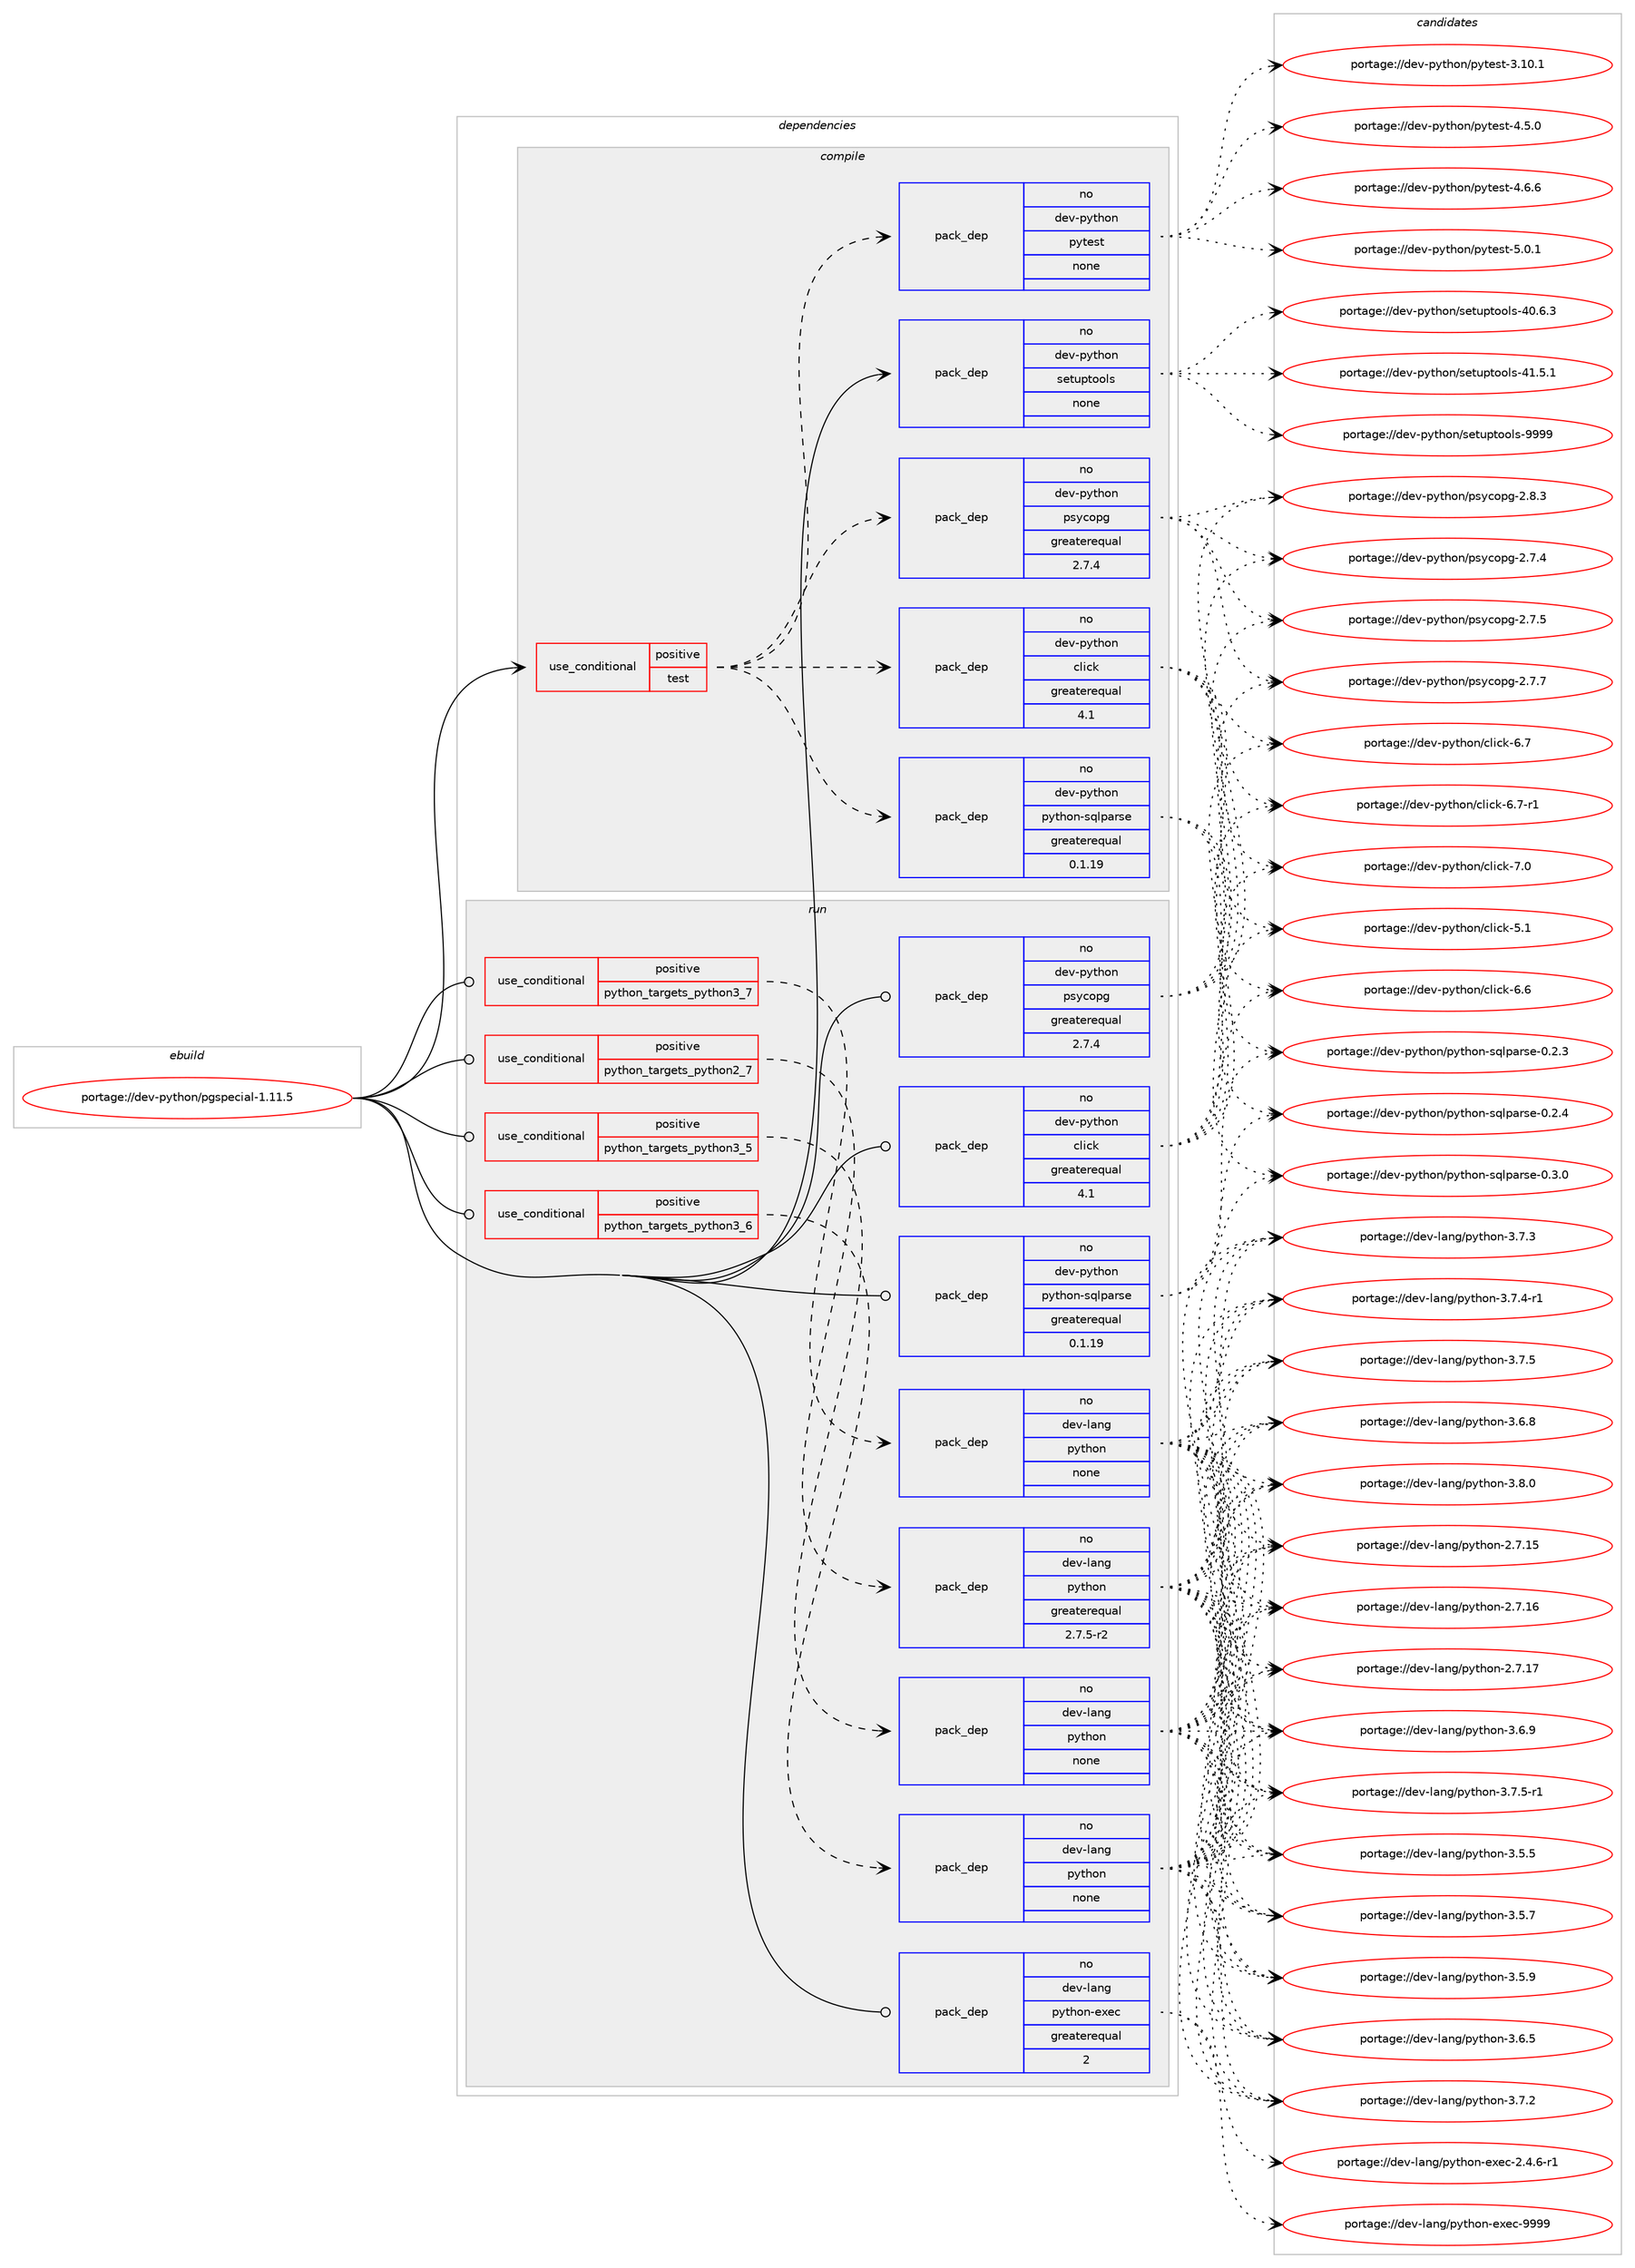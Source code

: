 digraph prolog {

# *************
# Graph options
# *************

newrank=true;
concentrate=true;
compound=true;
graph [rankdir=LR,fontname=Helvetica,fontsize=10,ranksep=1.5];#, ranksep=2.5, nodesep=0.2];
edge  [arrowhead=vee];
node  [fontname=Helvetica,fontsize=10];

# **********
# The ebuild
# **********

subgraph cluster_leftcol {
color=gray;
rank=same;
label=<<i>ebuild</i>>;
id [label="portage://dev-python/pgspecial-1.11.5", color=red, width=4, href="../dev-python/pgspecial-1.11.5.svg"];
}

# ****************
# The dependencies
# ****************

subgraph cluster_midcol {
color=gray;
label=<<i>dependencies</i>>;
subgraph cluster_compile {
fillcolor="#eeeeee";
style=filled;
label=<<i>compile</i>>;
subgraph cond33698 {
dependency156666 [label=<<TABLE BORDER="0" CELLBORDER="1" CELLSPACING="0" CELLPADDING="4"><TR><TD ROWSPAN="3" CELLPADDING="10">use_conditional</TD></TR><TR><TD>positive</TD></TR><TR><TD>test</TD></TR></TABLE>>, shape=none, color=red];
subgraph pack119607 {
dependency156667 [label=<<TABLE BORDER="0" CELLBORDER="1" CELLSPACING="0" CELLPADDING="4" WIDTH="220"><TR><TD ROWSPAN="6" CELLPADDING="30">pack_dep</TD></TR><TR><TD WIDTH="110">no</TD></TR><TR><TD>dev-python</TD></TR><TR><TD>click</TD></TR><TR><TD>greaterequal</TD></TR><TR><TD>4.1</TD></TR></TABLE>>, shape=none, color=blue];
}
dependency156666:e -> dependency156667:w [weight=20,style="dashed",arrowhead="vee"];
subgraph pack119608 {
dependency156668 [label=<<TABLE BORDER="0" CELLBORDER="1" CELLSPACING="0" CELLPADDING="4" WIDTH="220"><TR><TD ROWSPAN="6" CELLPADDING="30">pack_dep</TD></TR><TR><TD WIDTH="110">no</TD></TR><TR><TD>dev-python</TD></TR><TR><TD>psycopg</TD></TR><TR><TD>greaterequal</TD></TR><TR><TD>2.7.4</TD></TR></TABLE>>, shape=none, color=blue];
}
dependency156666:e -> dependency156668:w [weight=20,style="dashed",arrowhead="vee"];
subgraph pack119609 {
dependency156669 [label=<<TABLE BORDER="0" CELLBORDER="1" CELLSPACING="0" CELLPADDING="4" WIDTH="220"><TR><TD ROWSPAN="6" CELLPADDING="30">pack_dep</TD></TR><TR><TD WIDTH="110">no</TD></TR><TR><TD>dev-python</TD></TR><TR><TD>python-sqlparse</TD></TR><TR><TD>greaterequal</TD></TR><TR><TD>0.1.19</TD></TR></TABLE>>, shape=none, color=blue];
}
dependency156666:e -> dependency156669:w [weight=20,style="dashed",arrowhead="vee"];
subgraph pack119610 {
dependency156670 [label=<<TABLE BORDER="0" CELLBORDER="1" CELLSPACING="0" CELLPADDING="4" WIDTH="220"><TR><TD ROWSPAN="6" CELLPADDING="30">pack_dep</TD></TR><TR><TD WIDTH="110">no</TD></TR><TR><TD>dev-python</TD></TR><TR><TD>pytest</TD></TR><TR><TD>none</TD></TR><TR><TD></TD></TR></TABLE>>, shape=none, color=blue];
}
dependency156666:e -> dependency156670:w [weight=20,style="dashed",arrowhead="vee"];
}
id:e -> dependency156666:w [weight=20,style="solid",arrowhead="vee"];
subgraph pack119611 {
dependency156671 [label=<<TABLE BORDER="0" CELLBORDER="1" CELLSPACING="0" CELLPADDING="4" WIDTH="220"><TR><TD ROWSPAN="6" CELLPADDING="30">pack_dep</TD></TR><TR><TD WIDTH="110">no</TD></TR><TR><TD>dev-python</TD></TR><TR><TD>setuptools</TD></TR><TR><TD>none</TD></TR><TR><TD></TD></TR></TABLE>>, shape=none, color=blue];
}
id:e -> dependency156671:w [weight=20,style="solid",arrowhead="vee"];
}
subgraph cluster_compileandrun {
fillcolor="#eeeeee";
style=filled;
label=<<i>compile and run</i>>;
}
subgraph cluster_run {
fillcolor="#eeeeee";
style=filled;
label=<<i>run</i>>;
subgraph cond33699 {
dependency156672 [label=<<TABLE BORDER="0" CELLBORDER="1" CELLSPACING="0" CELLPADDING="4"><TR><TD ROWSPAN="3" CELLPADDING="10">use_conditional</TD></TR><TR><TD>positive</TD></TR><TR><TD>python_targets_python2_7</TD></TR></TABLE>>, shape=none, color=red];
subgraph pack119612 {
dependency156673 [label=<<TABLE BORDER="0" CELLBORDER="1" CELLSPACING="0" CELLPADDING="4" WIDTH="220"><TR><TD ROWSPAN="6" CELLPADDING="30">pack_dep</TD></TR><TR><TD WIDTH="110">no</TD></TR><TR><TD>dev-lang</TD></TR><TR><TD>python</TD></TR><TR><TD>greaterequal</TD></TR><TR><TD>2.7.5-r2</TD></TR></TABLE>>, shape=none, color=blue];
}
dependency156672:e -> dependency156673:w [weight=20,style="dashed",arrowhead="vee"];
}
id:e -> dependency156672:w [weight=20,style="solid",arrowhead="odot"];
subgraph cond33700 {
dependency156674 [label=<<TABLE BORDER="0" CELLBORDER="1" CELLSPACING="0" CELLPADDING="4"><TR><TD ROWSPAN="3" CELLPADDING="10">use_conditional</TD></TR><TR><TD>positive</TD></TR><TR><TD>python_targets_python3_5</TD></TR></TABLE>>, shape=none, color=red];
subgraph pack119613 {
dependency156675 [label=<<TABLE BORDER="0" CELLBORDER="1" CELLSPACING="0" CELLPADDING="4" WIDTH="220"><TR><TD ROWSPAN="6" CELLPADDING="30">pack_dep</TD></TR><TR><TD WIDTH="110">no</TD></TR><TR><TD>dev-lang</TD></TR><TR><TD>python</TD></TR><TR><TD>none</TD></TR><TR><TD></TD></TR></TABLE>>, shape=none, color=blue];
}
dependency156674:e -> dependency156675:w [weight=20,style="dashed",arrowhead="vee"];
}
id:e -> dependency156674:w [weight=20,style="solid",arrowhead="odot"];
subgraph cond33701 {
dependency156676 [label=<<TABLE BORDER="0" CELLBORDER="1" CELLSPACING="0" CELLPADDING="4"><TR><TD ROWSPAN="3" CELLPADDING="10">use_conditional</TD></TR><TR><TD>positive</TD></TR><TR><TD>python_targets_python3_6</TD></TR></TABLE>>, shape=none, color=red];
subgraph pack119614 {
dependency156677 [label=<<TABLE BORDER="0" CELLBORDER="1" CELLSPACING="0" CELLPADDING="4" WIDTH="220"><TR><TD ROWSPAN="6" CELLPADDING="30">pack_dep</TD></TR><TR><TD WIDTH="110">no</TD></TR><TR><TD>dev-lang</TD></TR><TR><TD>python</TD></TR><TR><TD>none</TD></TR><TR><TD></TD></TR></TABLE>>, shape=none, color=blue];
}
dependency156676:e -> dependency156677:w [weight=20,style="dashed",arrowhead="vee"];
}
id:e -> dependency156676:w [weight=20,style="solid",arrowhead="odot"];
subgraph cond33702 {
dependency156678 [label=<<TABLE BORDER="0" CELLBORDER="1" CELLSPACING="0" CELLPADDING="4"><TR><TD ROWSPAN="3" CELLPADDING="10">use_conditional</TD></TR><TR><TD>positive</TD></TR><TR><TD>python_targets_python3_7</TD></TR></TABLE>>, shape=none, color=red];
subgraph pack119615 {
dependency156679 [label=<<TABLE BORDER="0" CELLBORDER="1" CELLSPACING="0" CELLPADDING="4" WIDTH="220"><TR><TD ROWSPAN="6" CELLPADDING="30">pack_dep</TD></TR><TR><TD WIDTH="110">no</TD></TR><TR><TD>dev-lang</TD></TR><TR><TD>python</TD></TR><TR><TD>none</TD></TR><TR><TD></TD></TR></TABLE>>, shape=none, color=blue];
}
dependency156678:e -> dependency156679:w [weight=20,style="dashed",arrowhead="vee"];
}
id:e -> dependency156678:w [weight=20,style="solid",arrowhead="odot"];
subgraph pack119616 {
dependency156680 [label=<<TABLE BORDER="0" CELLBORDER="1" CELLSPACING="0" CELLPADDING="4" WIDTH="220"><TR><TD ROWSPAN="6" CELLPADDING="30">pack_dep</TD></TR><TR><TD WIDTH="110">no</TD></TR><TR><TD>dev-lang</TD></TR><TR><TD>python-exec</TD></TR><TR><TD>greaterequal</TD></TR><TR><TD>2</TD></TR></TABLE>>, shape=none, color=blue];
}
id:e -> dependency156680:w [weight=20,style="solid",arrowhead="odot"];
subgraph pack119617 {
dependency156681 [label=<<TABLE BORDER="0" CELLBORDER="1" CELLSPACING="0" CELLPADDING="4" WIDTH="220"><TR><TD ROWSPAN="6" CELLPADDING="30">pack_dep</TD></TR><TR><TD WIDTH="110">no</TD></TR><TR><TD>dev-python</TD></TR><TR><TD>click</TD></TR><TR><TD>greaterequal</TD></TR><TR><TD>4.1</TD></TR></TABLE>>, shape=none, color=blue];
}
id:e -> dependency156681:w [weight=20,style="solid",arrowhead="odot"];
subgraph pack119618 {
dependency156682 [label=<<TABLE BORDER="0" CELLBORDER="1" CELLSPACING="0" CELLPADDING="4" WIDTH="220"><TR><TD ROWSPAN="6" CELLPADDING="30">pack_dep</TD></TR><TR><TD WIDTH="110">no</TD></TR><TR><TD>dev-python</TD></TR><TR><TD>psycopg</TD></TR><TR><TD>greaterequal</TD></TR><TR><TD>2.7.4</TD></TR></TABLE>>, shape=none, color=blue];
}
id:e -> dependency156682:w [weight=20,style="solid",arrowhead="odot"];
subgraph pack119619 {
dependency156683 [label=<<TABLE BORDER="0" CELLBORDER="1" CELLSPACING="0" CELLPADDING="4" WIDTH="220"><TR><TD ROWSPAN="6" CELLPADDING="30">pack_dep</TD></TR><TR><TD WIDTH="110">no</TD></TR><TR><TD>dev-python</TD></TR><TR><TD>python-sqlparse</TD></TR><TR><TD>greaterequal</TD></TR><TR><TD>0.1.19</TD></TR></TABLE>>, shape=none, color=blue];
}
id:e -> dependency156683:w [weight=20,style="solid",arrowhead="odot"];
}
}

# **************
# The candidates
# **************

subgraph cluster_choices {
rank=same;
color=gray;
label=<<i>candidates</i>>;

subgraph choice119607 {
color=black;
nodesep=1;
choiceportage1001011184511212111610411111047991081059910745534649 [label="portage://dev-python/click-5.1", color=red, width=4,href="../dev-python/click-5.1.svg"];
choiceportage1001011184511212111610411111047991081059910745544654 [label="portage://dev-python/click-6.6", color=red, width=4,href="../dev-python/click-6.6.svg"];
choiceportage1001011184511212111610411111047991081059910745544655 [label="portage://dev-python/click-6.7", color=red, width=4,href="../dev-python/click-6.7.svg"];
choiceportage10010111845112121116104111110479910810599107455446554511449 [label="portage://dev-python/click-6.7-r1", color=red, width=4,href="../dev-python/click-6.7-r1.svg"];
choiceportage1001011184511212111610411111047991081059910745554648 [label="portage://dev-python/click-7.0", color=red, width=4,href="../dev-python/click-7.0.svg"];
dependency156667:e -> choiceportage1001011184511212111610411111047991081059910745534649:w [style=dotted,weight="100"];
dependency156667:e -> choiceportage1001011184511212111610411111047991081059910745544654:w [style=dotted,weight="100"];
dependency156667:e -> choiceportage1001011184511212111610411111047991081059910745544655:w [style=dotted,weight="100"];
dependency156667:e -> choiceportage10010111845112121116104111110479910810599107455446554511449:w [style=dotted,weight="100"];
dependency156667:e -> choiceportage1001011184511212111610411111047991081059910745554648:w [style=dotted,weight="100"];
}
subgraph choice119608 {
color=black;
nodesep=1;
choiceportage100101118451121211161041111104711211512199111112103455046554652 [label="portage://dev-python/psycopg-2.7.4", color=red, width=4,href="../dev-python/psycopg-2.7.4.svg"];
choiceportage100101118451121211161041111104711211512199111112103455046554653 [label="portage://dev-python/psycopg-2.7.5", color=red, width=4,href="../dev-python/psycopg-2.7.5.svg"];
choiceportage100101118451121211161041111104711211512199111112103455046554655 [label="portage://dev-python/psycopg-2.7.7", color=red, width=4,href="../dev-python/psycopg-2.7.7.svg"];
choiceportage100101118451121211161041111104711211512199111112103455046564651 [label="portage://dev-python/psycopg-2.8.3", color=red, width=4,href="../dev-python/psycopg-2.8.3.svg"];
dependency156668:e -> choiceportage100101118451121211161041111104711211512199111112103455046554652:w [style=dotted,weight="100"];
dependency156668:e -> choiceportage100101118451121211161041111104711211512199111112103455046554653:w [style=dotted,weight="100"];
dependency156668:e -> choiceportage100101118451121211161041111104711211512199111112103455046554655:w [style=dotted,weight="100"];
dependency156668:e -> choiceportage100101118451121211161041111104711211512199111112103455046564651:w [style=dotted,weight="100"];
}
subgraph choice119609 {
color=black;
nodesep=1;
choiceportage10010111845112121116104111110471121211161041111104511511310811297114115101454846504651 [label="portage://dev-python/python-sqlparse-0.2.3", color=red, width=4,href="../dev-python/python-sqlparse-0.2.3.svg"];
choiceportage10010111845112121116104111110471121211161041111104511511310811297114115101454846504652 [label="portage://dev-python/python-sqlparse-0.2.4", color=red, width=4,href="../dev-python/python-sqlparse-0.2.4.svg"];
choiceportage10010111845112121116104111110471121211161041111104511511310811297114115101454846514648 [label="portage://dev-python/python-sqlparse-0.3.0", color=red, width=4,href="../dev-python/python-sqlparse-0.3.0.svg"];
dependency156669:e -> choiceportage10010111845112121116104111110471121211161041111104511511310811297114115101454846504651:w [style=dotted,weight="100"];
dependency156669:e -> choiceportage10010111845112121116104111110471121211161041111104511511310811297114115101454846504652:w [style=dotted,weight="100"];
dependency156669:e -> choiceportage10010111845112121116104111110471121211161041111104511511310811297114115101454846514648:w [style=dotted,weight="100"];
}
subgraph choice119610 {
color=black;
nodesep=1;
choiceportage100101118451121211161041111104711212111610111511645514649484649 [label="portage://dev-python/pytest-3.10.1", color=red, width=4,href="../dev-python/pytest-3.10.1.svg"];
choiceportage1001011184511212111610411111047112121116101115116455246534648 [label="portage://dev-python/pytest-4.5.0", color=red, width=4,href="../dev-python/pytest-4.5.0.svg"];
choiceportage1001011184511212111610411111047112121116101115116455246544654 [label="portage://dev-python/pytest-4.6.6", color=red, width=4,href="../dev-python/pytest-4.6.6.svg"];
choiceportage1001011184511212111610411111047112121116101115116455346484649 [label="portage://dev-python/pytest-5.0.1", color=red, width=4,href="../dev-python/pytest-5.0.1.svg"];
dependency156670:e -> choiceportage100101118451121211161041111104711212111610111511645514649484649:w [style=dotted,weight="100"];
dependency156670:e -> choiceportage1001011184511212111610411111047112121116101115116455246534648:w [style=dotted,weight="100"];
dependency156670:e -> choiceportage1001011184511212111610411111047112121116101115116455246544654:w [style=dotted,weight="100"];
dependency156670:e -> choiceportage1001011184511212111610411111047112121116101115116455346484649:w [style=dotted,weight="100"];
}
subgraph choice119611 {
color=black;
nodesep=1;
choiceportage100101118451121211161041111104711510111611711211611111110811545524846544651 [label="portage://dev-python/setuptools-40.6.3", color=red, width=4,href="../dev-python/setuptools-40.6.3.svg"];
choiceportage100101118451121211161041111104711510111611711211611111110811545524946534649 [label="portage://dev-python/setuptools-41.5.1", color=red, width=4,href="../dev-python/setuptools-41.5.1.svg"];
choiceportage10010111845112121116104111110471151011161171121161111111081154557575757 [label="portage://dev-python/setuptools-9999", color=red, width=4,href="../dev-python/setuptools-9999.svg"];
dependency156671:e -> choiceportage100101118451121211161041111104711510111611711211611111110811545524846544651:w [style=dotted,weight="100"];
dependency156671:e -> choiceportage100101118451121211161041111104711510111611711211611111110811545524946534649:w [style=dotted,weight="100"];
dependency156671:e -> choiceportage10010111845112121116104111110471151011161171121161111111081154557575757:w [style=dotted,weight="100"];
}
subgraph choice119612 {
color=black;
nodesep=1;
choiceportage10010111845108971101034711212111610411111045504655464953 [label="portage://dev-lang/python-2.7.15", color=red, width=4,href="../dev-lang/python-2.7.15.svg"];
choiceportage10010111845108971101034711212111610411111045504655464954 [label="portage://dev-lang/python-2.7.16", color=red, width=4,href="../dev-lang/python-2.7.16.svg"];
choiceportage10010111845108971101034711212111610411111045504655464955 [label="portage://dev-lang/python-2.7.17", color=red, width=4,href="../dev-lang/python-2.7.17.svg"];
choiceportage100101118451089711010347112121116104111110455146534653 [label="portage://dev-lang/python-3.5.5", color=red, width=4,href="../dev-lang/python-3.5.5.svg"];
choiceportage100101118451089711010347112121116104111110455146534655 [label="portage://dev-lang/python-3.5.7", color=red, width=4,href="../dev-lang/python-3.5.7.svg"];
choiceportage100101118451089711010347112121116104111110455146534657 [label="portage://dev-lang/python-3.5.9", color=red, width=4,href="../dev-lang/python-3.5.9.svg"];
choiceportage100101118451089711010347112121116104111110455146544653 [label="portage://dev-lang/python-3.6.5", color=red, width=4,href="../dev-lang/python-3.6.5.svg"];
choiceportage100101118451089711010347112121116104111110455146544656 [label="portage://dev-lang/python-3.6.8", color=red, width=4,href="../dev-lang/python-3.6.8.svg"];
choiceportage100101118451089711010347112121116104111110455146544657 [label="portage://dev-lang/python-3.6.9", color=red, width=4,href="../dev-lang/python-3.6.9.svg"];
choiceportage100101118451089711010347112121116104111110455146554650 [label="portage://dev-lang/python-3.7.2", color=red, width=4,href="../dev-lang/python-3.7.2.svg"];
choiceportage100101118451089711010347112121116104111110455146554651 [label="portage://dev-lang/python-3.7.3", color=red, width=4,href="../dev-lang/python-3.7.3.svg"];
choiceportage1001011184510897110103471121211161041111104551465546524511449 [label="portage://dev-lang/python-3.7.4-r1", color=red, width=4,href="../dev-lang/python-3.7.4-r1.svg"];
choiceportage100101118451089711010347112121116104111110455146554653 [label="portage://dev-lang/python-3.7.5", color=red, width=4,href="../dev-lang/python-3.7.5.svg"];
choiceportage1001011184510897110103471121211161041111104551465546534511449 [label="portage://dev-lang/python-3.7.5-r1", color=red, width=4,href="../dev-lang/python-3.7.5-r1.svg"];
choiceportage100101118451089711010347112121116104111110455146564648 [label="portage://dev-lang/python-3.8.0", color=red, width=4,href="../dev-lang/python-3.8.0.svg"];
dependency156673:e -> choiceportage10010111845108971101034711212111610411111045504655464953:w [style=dotted,weight="100"];
dependency156673:e -> choiceportage10010111845108971101034711212111610411111045504655464954:w [style=dotted,weight="100"];
dependency156673:e -> choiceportage10010111845108971101034711212111610411111045504655464955:w [style=dotted,weight="100"];
dependency156673:e -> choiceportage100101118451089711010347112121116104111110455146534653:w [style=dotted,weight="100"];
dependency156673:e -> choiceportage100101118451089711010347112121116104111110455146534655:w [style=dotted,weight="100"];
dependency156673:e -> choiceportage100101118451089711010347112121116104111110455146534657:w [style=dotted,weight="100"];
dependency156673:e -> choiceportage100101118451089711010347112121116104111110455146544653:w [style=dotted,weight="100"];
dependency156673:e -> choiceportage100101118451089711010347112121116104111110455146544656:w [style=dotted,weight="100"];
dependency156673:e -> choiceportage100101118451089711010347112121116104111110455146544657:w [style=dotted,weight="100"];
dependency156673:e -> choiceportage100101118451089711010347112121116104111110455146554650:w [style=dotted,weight="100"];
dependency156673:e -> choiceportage100101118451089711010347112121116104111110455146554651:w [style=dotted,weight="100"];
dependency156673:e -> choiceportage1001011184510897110103471121211161041111104551465546524511449:w [style=dotted,weight="100"];
dependency156673:e -> choiceportage100101118451089711010347112121116104111110455146554653:w [style=dotted,weight="100"];
dependency156673:e -> choiceportage1001011184510897110103471121211161041111104551465546534511449:w [style=dotted,weight="100"];
dependency156673:e -> choiceportage100101118451089711010347112121116104111110455146564648:w [style=dotted,weight="100"];
}
subgraph choice119613 {
color=black;
nodesep=1;
choiceportage10010111845108971101034711212111610411111045504655464953 [label="portage://dev-lang/python-2.7.15", color=red, width=4,href="../dev-lang/python-2.7.15.svg"];
choiceportage10010111845108971101034711212111610411111045504655464954 [label="portage://dev-lang/python-2.7.16", color=red, width=4,href="../dev-lang/python-2.7.16.svg"];
choiceportage10010111845108971101034711212111610411111045504655464955 [label="portage://dev-lang/python-2.7.17", color=red, width=4,href="../dev-lang/python-2.7.17.svg"];
choiceportage100101118451089711010347112121116104111110455146534653 [label="portage://dev-lang/python-3.5.5", color=red, width=4,href="../dev-lang/python-3.5.5.svg"];
choiceportage100101118451089711010347112121116104111110455146534655 [label="portage://dev-lang/python-3.5.7", color=red, width=4,href="../dev-lang/python-3.5.7.svg"];
choiceportage100101118451089711010347112121116104111110455146534657 [label="portage://dev-lang/python-3.5.9", color=red, width=4,href="../dev-lang/python-3.5.9.svg"];
choiceportage100101118451089711010347112121116104111110455146544653 [label="portage://dev-lang/python-3.6.5", color=red, width=4,href="../dev-lang/python-3.6.5.svg"];
choiceportage100101118451089711010347112121116104111110455146544656 [label="portage://dev-lang/python-3.6.8", color=red, width=4,href="../dev-lang/python-3.6.8.svg"];
choiceportage100101118451089711010347112121116104111110455146544657 [label="portage://dev-lang/python-3.6.9", color=red, width=4,href="../dev-lang/python-3.6.9.svg"];
choiceportage100101118451089711010347112121116104111110455146554650 [label="portage://dev-lang/python-3.7.2", color=red, width=4,href="../dev-lang/python-3.7.2.svg"];
choiceportage100101118451089711010347112121116104111110455146554651 [label="portage://dev-lang/python-3.7.3", color=red, width=4,href="../dev-lang/python-3.7.3.svg"];
choiceportage1001011184510897110103471121211161041111104551465546524511449 [label="portage://dev-lang/python-3.7.4-r1", color=red, width=4,href="../dev-lang/python-3.7.4-r1.svg"];
choiceportage100101118451089711010347112121116104111110455146554653 [label="portage://dev-lang/python-3.7.5", color=red, width=4,href="../dev-lang/python-3.7.5.svg"];
choiceportage1001011184510897110103471121211161041111104551465546534511449 [label="portage://dev-lang/python-3.7.5-r1", color=red, width=4,href="../dev-lang/python-3.7.5-r1.svg"];
choiceportage100101118451089711010347112121116104111110455146564648 [label="portage://dev-lang/python-3.8.0", color=red, width=4,href="../dev-lang/python-3.8.0.svg"];
dependency156675:e -> choiceportage10010111845108971101034711212111610411111045504655464953:w [style=dotted,weight="100"];
dependency156675:e -> choiceportage10010111845108971101034711212111610411111045504655464954:w [style=dotted,weight="100"];
dependency156675:e -> choiceportage10010111845108971101034711212111610411111045504655464955:w [style=dotted,weight="100"];
dependency156675:e -> choiceportage100101118451089711010347112121116104111110455146534653:w [style=dotted,weight="100"];
dependency156675:e -> choiceportage100101118451089711010347112121116104111110455146534655:w [style=dotted,weight="100"];
dependency156675:e -> choiceportage100101118451089711010347112121116104111110455146534657:w [style=dotted,weight="100"];
dependency156675:e -> choiceportage100101118451089711010347112121116104111110455146544653:w [style=dotted,weight="100"];
dependency156675:e -> choiceportage100101118451089711010347112121116104111110455146544656:w [style=dotted,weight="100"];
dependency156675:e -> choiceportage100101118451089711010347112121116104111110455146544657:w [style=dotted,weight="100"];
dependency156675:e -> choiceportage100101118451089711010347112121116104111110455146554650:w [style=dotted,weight="100"];
dependency156675:e -> choiceportage100101118451089711010347112121116104111110455146554651:w [style=dotted,weight="100"];
dependency156675:e -> choiceportage1001011184510897110103471121211161041111104551465546524511449:w [style=dotted,weight="100"];
dependency156675:e -> choiceportage100101118451089711010347112121116104111110455146554653:w [style=dotted,weight="100"];
dependency156675:e -> choiceportage1001011184510897110103471121211161041111104551465546534511449:w [style=dotted,weight="100"];
dependency156675:e -> choiceportage100101118451089711010347112121116104111110455146564648:w [style=dotted,weight="100"];
}
subgraph choice119614 {
color=black;
nodesep=1;
choiceportage10010111845108971101034711212111610411111045504655464953 [label="portage://dev-lang/python-2.7.15", color=red, width=4,href="../dev-lang/python-2.7.15.svg"];
choiceportage10010111845108971101034711212111610411111045504655464954 [label="portage://dev-lang/python-2.7.16", color=red, width=4,href="../dev-lang/python-2.7.16.svg"];
choiceportage10010111845108971101034711212111610411111045504655464955 [label="portage://dev-lang/python-2.7.17", color=red, width=4,href="../dev-lang/python-2.7.17.svg"];
choiceportage100101118451089711010347112121116104111110455146534653 [label="portage://dev-lang/python-3.5.5", color=red, width=4,href="../dev-lang/python-3.5.5.svg"];
choiceportage100101118451089711010347112121116104111110455146534655 [label="portage://dev-lang/python-3.5.7", color=red, width=4,href="../dev-lang/python-3.5.7.svg"];
choiceportage100101118451089711010347112121116104111110455146534657 [label="portage://dev-lang/python-3.5.9", color=red, width=4,href="../dev-lang/python-3.5.9.svg"];
choiceportage100101118451089711010347112121116104111110455146544653 [label="portage://dev-lang/python-3.6.5", color=red, width=4,href="../dev-lang/python-3.6.5.svg"];
choiceportage100101118451089711010347112121116104111110455146544656 [label="portage://dev-lang/python-3.6.8", color=red, width=4,href="../dev-lang/python-3.6.8.svg"];
choiceportage100101118451089711010347112121116104111110455146544657 [label="portage://dev-lang/python-3.6.9", color=red, width=4,href="../dev-lang/python-3.6.9.svg"];
choiceportage100101118451089711010347112121116104111110455146554650 [label="portage://dev-lang/python-3.7.2", color=red, width=4,href="../dev-lang/python-3.7.2.svg"];
choiceportage100101118451089711010347112121116104111110455146554651 [label="portage://dev-lang/python-3.7.3", color=red, width=4,href="../dev-lang/python-3.7.3.svg"];
choiceportage1001011184510897110103471121211161041111104551465546524511449 [label="portage://dev-lang/python-3.7.4-r1", color=red, width=4,href="../dev-lang/python-3.7.4-r1.svg"];
choiceportage100101118451089711010347112121116104111110455146554653 [label="portage://dev-lang/python-3.7.5", color=red, width=4,href="../dev-lang/python-3.7.5.svg"];
choiceportage1001011184510897110103471121211161041111104551465546534511449 [label="portage://dev-lang/python-3.7.5-r1", color=red, width=4,href="../dev-lang/python-3.7.5-r1.svg"];
choiceportage100101118451089711010347112121116104111110455146564648 [label="portage://dev-lang/python-3.8.0", color=red, width=4,href="../dev-lang/python-3.8.0.svg"];
dependency156677:e -> choiceportage10010111845108971101034711212111610411111045504655464953:w [style=dotted,weight="100"];
dependency156677:e -> choiceportage10010111845108971101034711212111610411111045504655464954:w [style=dotted,weight="100"];
dependency156677:e -> choiceportage10010111845108971101034711212111610411111045504655464955:w [style=dotted,weight="100"];
dependency156677:e -> choiceportage100101118451089711010347112121116104111110455146534653:w [style=dotted,weight="100"];
dependency156677:e -> choiceportage100101118451089711010347112121116104111110455146534655:w [style=dotted,weight="100"];
dependency156677:e -> choiceportage100101118451089711010347112121116104111110455146534657:w [style=dotted,weight="100"];
dependency156677:e -> choiceportage100101118451089711010347112121116104111110455146544653:w [style=dotted,weight="100"];
dependency156677:e -> choiceportage100101118451089711010347112121116104111110455146544656:w [style=dotted,weight="100"];
dependency156677:e -> choiceportage100101118451089711010347112121116104111110455146544657:w [style=dotted,weight="100"];
dependency156677:e -> choiceportage100101118451089711010347112121116104111110455146554650:w [style=dotted,weight="100"];
dependency156677:e -> choiceportage100101118451089711010347112121116104111110455146554651:w [style=dotted,weight="100"];
dependency156677:e -> choiceportage1001011184510897110103471121211161041111104551465546524511449:w [style=dotted,weight="100"];
dependency156677:e -> choiceportage100101118451089711010347112121116104111110455146554653:w [style=dotted,weight="100"];
dependency156677:e -> choiceportage1001011184510897110103471121211161041111104551465546534511449:w [style=dotted,weight="100"];
dependency156677:e -> choiceportage100101118451089711010347112121116104111110455146564648:w [style=dotted,weight="100"];
}
subgraph choice119615 {
color=black;
nodesep=1;
choiceportage10010111845108971101034711212111610411111045504655464953 [label="portage://dev-lang/python-2.7.15", color=red, width=4,href="../dev-lang/python-2.7.15.svg"];
choiceportage10010111845108971101034711212111610411111045504655464954 [label="portage://dev-lang/python-2.7.16", color=red, width=4,href="../dev-lang/python-2.7.16.svg"];
choiceportage10010111845108971101034711212111610411111045504655464955 [label="portage://dev-lang/python-2.7.17", color=red, width=4,href="../dev-lang/python-2.7.17.svg"];
choiceportage100101118451089711010347112121116104111110455146534653 [label="portage://dev-lang/python-3.5.5", color=red, width=4,href="../dev-lang/python-3.5.5.svg"];
choiceportage100101118451089711010347112121116104111110455146534655 [label="portage://dev-lang/python-3.5.7", color=red, width=4,href="../dev-lang/python-3.5.7.svg"];
choiceportage100101118451089711010347112121116104111110455146534657 [label="portage://dev-lang/python-3.5.9", color=red, width=4,href="../dev-lang/python-3.5.9.svg"];
choiceportage100101118451089711010347112121116104111110455146544653 [label="portage://dev-lang/python-3.6.5", color=red, width=4,href="../dev-lang/python-3.6.5.svg"];
choiceportage100101118451089711010347112121116104111110455146544656 [label="portage://dev-lang/python-3.6.8", color=red, width=4,href="../dev-lang/python-3.6.8.svg"];
choiceportage100101118451089711010347112121116104111110455146544657 [label="portage://dev-lang/python-3.6.9", color=red, width=4,href="../dev-lang/python-3.6.9.svg"];
choiceportage100101118451089711010347112121116104111110455146554650 [label="portage://dev-lang/python-3.7.2", color=red, width=4,href="../dev-lang/python-3.7.2.svg"];
choiceportage100101118451089711010347112121116104111110455146554651 [label="portage://dev-lang/python-3.7.3", color=red, width=4,href="../dev-lang/python-3.7.3.svg"];
choiceportage1001011184510897110103471121211161041111104551465546524511449 [label="portage://dev-lang/python-3.7.4-r1", color=red, width=4,href="../dev-lang/python-3.7.4-r1.svg"];
choiceportage100101118451089711010347112121116104111110455146554653 [label="portage://dev-lang/python-3.7.5", color=red, width=4,href="../dev-lang/python-3.7.5.svg"];
choiceportage1001011184510897110103471121211161041111104551465546534511449 [label="portage://dev-lang/python-3.7.5-r1", color=red, width=4,href="../dev-lang/python-3.7.5-r1.svg"];
choiceportage100101118451089711010347112121116104111110455146564648 [label="portage://dev-lang/python-3.8.0", color=red, width=4,href="../dev-lang/python-3.8.0.svg"];
dependency156679:e -> choiceportage10010111845108971101034711212111610411111045504655464953:w [style=dotted,weight="100"];
dependency156679:e -> choiceportage10010111845108971101034711212111610411111045504655464954:w [style=dotted,weight="100"];
dependency156679:e -> choiceportage10010111845108971101034711212111610411111045504655464955:w [style=dotted,weight="100"];
dependency156679:e -> choiceportage100101118451089711010347112121116104111110455146534653:w [style=dotted,weight="100"];
dependency156679:e -> choiceportage100101118451089711010347112121116104111110455146534655:w [style=dotted,weight="100"];
dependency156679:e -> choiceportage100101118451089711010347112121116104111110455146534657:w [style=dotted,weight="100"];
dependency156679:e -> choiceportage100101118451089711010347112121116104111110455146544653:w [style=dotted,weight="100"];
dependency156679:e -> choiceportage100101118451089711010347112121116104111110455146544656:w [style=dotted,weight="100"];
dependency156679:e -> choiceportage100101118451089711010347112121116104111110455146544657:w [style=dotted,weight="100"];
dependency156679:e -> choiceportage100101118451089711010347112121116104111110455146554650:w [style=dotted,weight="100"];
dependency156679:e -> choiceportage100101118451089711010347112121116104111110455146554651:w [style=dotted,weight="100"];
dependency156679:e -> choiceportage1001011184510897110103471121211161041111104551465546524511449:w [style=dotted,weight="100"];
dependency156679:e -> choiceportage100101118451089711010347112121116104111110455146554653:w [style=dotted,weight="100"];
dependency156679:e -> choiceportage1001011184510897110103471121211161041111104551465546534511449:w [style=dotted,weight="100"];
dependency156679:e -> choiceportage100101118451089711010347112121116104111110455146564648:w [style=dotted,weight="100"];
}
subgraph choice119616 {
color=black;
nodesep=1;
choiceportage10010111845108971101034711212111610411111045101120101994550465246544511449 [label="portage://dev-lang/python-exec-2.4.6-r1", color=red, width=4,href="../dev-lang/python-exec-2.4.6-r1.svg"];
choiceportage10010111845108971101034711212111610411111045101120101994557575757 [label="portage://dev-lang/python-exec-9999", color=red, width=4,href="../dev-lang/python-exec-9999.svg"];
dependency156680:e -> choiceportage10010111845108971101034711212111610411111045101120101994550465246544511449:w [style=dotted,weight="100"];
dependency156680:e -> choiceportage10010111845108971101034711212111610411111045101120101994557575757:w [style=dotted,weight="100"];
}
subgraph choice119617 {
color=black;
nodesep=1;
choiceportage1001011184511212111610411111047991081059910745534649 [label="portage://dev-python/click-5.1", color=red, width=4,href="../dev-python/click-5.1.svg"];
choiceportage1001011184511212111610411111047991081059910745544654 [label="portage://dev-python/click-6.6", color=red, width=4,href="../dev-python/click-6.6.svg"];
choiceportage1001011184511212111610411111047991081059910745544655 [label="portage://dev-python/click-6.7", color=red, width=4,href="../dev-python/click-6.7.svg"];
choiceportage10010111845112121116104111110479910810599107455446554511449 [label="portage://dev-python/click-6.7-r1", color=red, width=4,href="../dev-python/click-6.7-r1.svg"];
choiceportage1001011184511212111610411111047991081059910745554648 [label="portage://dev-python/click-7.0", color=red, width=4,href="../dev-python/click-7.0.svg"];
dependency156681:e -> choiceportage1001011184511212111610411111047991081059910745534649:w [style=dotted,weight="100"];
dependency156681:e -> choiceportage1001011184511212111610411111047991081059910745544654:w [style=dotted,weight="100"];
dependency156681:e -> choiceportage1001011184511212111610411111047991081059910745544655:w [style=dotted,weight="100"];
dependency156681:e -> choiceportage10010111845112121116104111110479910810599107455446554511449:w [style=dotted,weight="100"];
dependency156681:e -> choiceportage1001011184511212111610411111047991081059910745554648:w [style=dotted,weight="100"];
}
subgraph choice119618 {
color=black;
nodesep=1;
choiceportage100101118451121211161041111104711211512199111112103455046554652 [label="portage://dev-python/psycopg-2.7.4", color=red, width=4,href="../dev-python/psycopg-2.7.4.svg"];
choiceportage100101118451121211161041111104711211512199111112103455046554653 [label="portage://dev-python/psycopg-2.7.5", color=red, width=4,href="../dev-python/psycopg-2.7.5.svg"];
choiceportage100101118451121211161041111104711211512199111112103455046554655 [label="portage://dev-python/psycopg-2.7.7", color=red, width=4,href="../dev-python/psycopg-2.7.7.svg"];
choiceportage100101118451121211161041111104711211512199111112103455046564651 [label="portage://dev-python/psycopg-2.8.3", color=red, width=4,href="../dev-python/psycopg-2.8.3.svg"];
dependency156682:e -> choiceportage100101118451121211161041111104711211512199111112103455046554652:w [style=dotted,weight="100"];
dependency156682:e -> choiceportage100101118451121211161041111104711211512199111112103455046554653:w [style=dotted,weight="100"];
dependency156682:e -> choiceportage100101118451121211161041111104711211512199111112103455046554655:w [style=dotted,weight="100"];
dependency156682:e -> choiceportage100101118451121211161041111104711211512199111112103455046564651:w [style=dotted,weight="100"];
}
subgraph choice119619 {
color=black;
nodesep=1;
choiceportage10010111845112121116104111110471121211161041111104511511310811297114115101454846504651 [label="portage://dev-python/python-sqlparse-0.2.3", color=red, width=4,href="../dev-python/python-sqlparse-0.2.3.svg"];
choiceportage10010111845112121116104111110471121211161041111104511511310811297114115101454846504652 [label="portage://dev-python/python-sqlparse-0.2.4", color=red, width=4,href="../dev-python/python-sqlparse-0.2.4.svg"];
choiceportage10010111845112121116104111110471121211161041111104511511310811297114115101454846514648 [label="portage://dev-python/python-sqlparse-0.3.0", color=red, width=4,href="../dev-python/python-sqlparse-0.3.0.svg"];
dependency156683:e -> choiceportage10010111845112121116104111110471121211161041111104511511310811297114115101454846504651:w [style=dotted,weight="100"];
dependency156683:e -> choiceportage10010111845112121116104111110471121211161041111104511511310811297114115101454846504652:w [style=dotted,weight="100"];
dependency156683:e -> choiceportage10010111845112121116104111110471121211161041111104511511310811297114115101454846514648:w [style=dotted,weight="100"];
}
}

}

